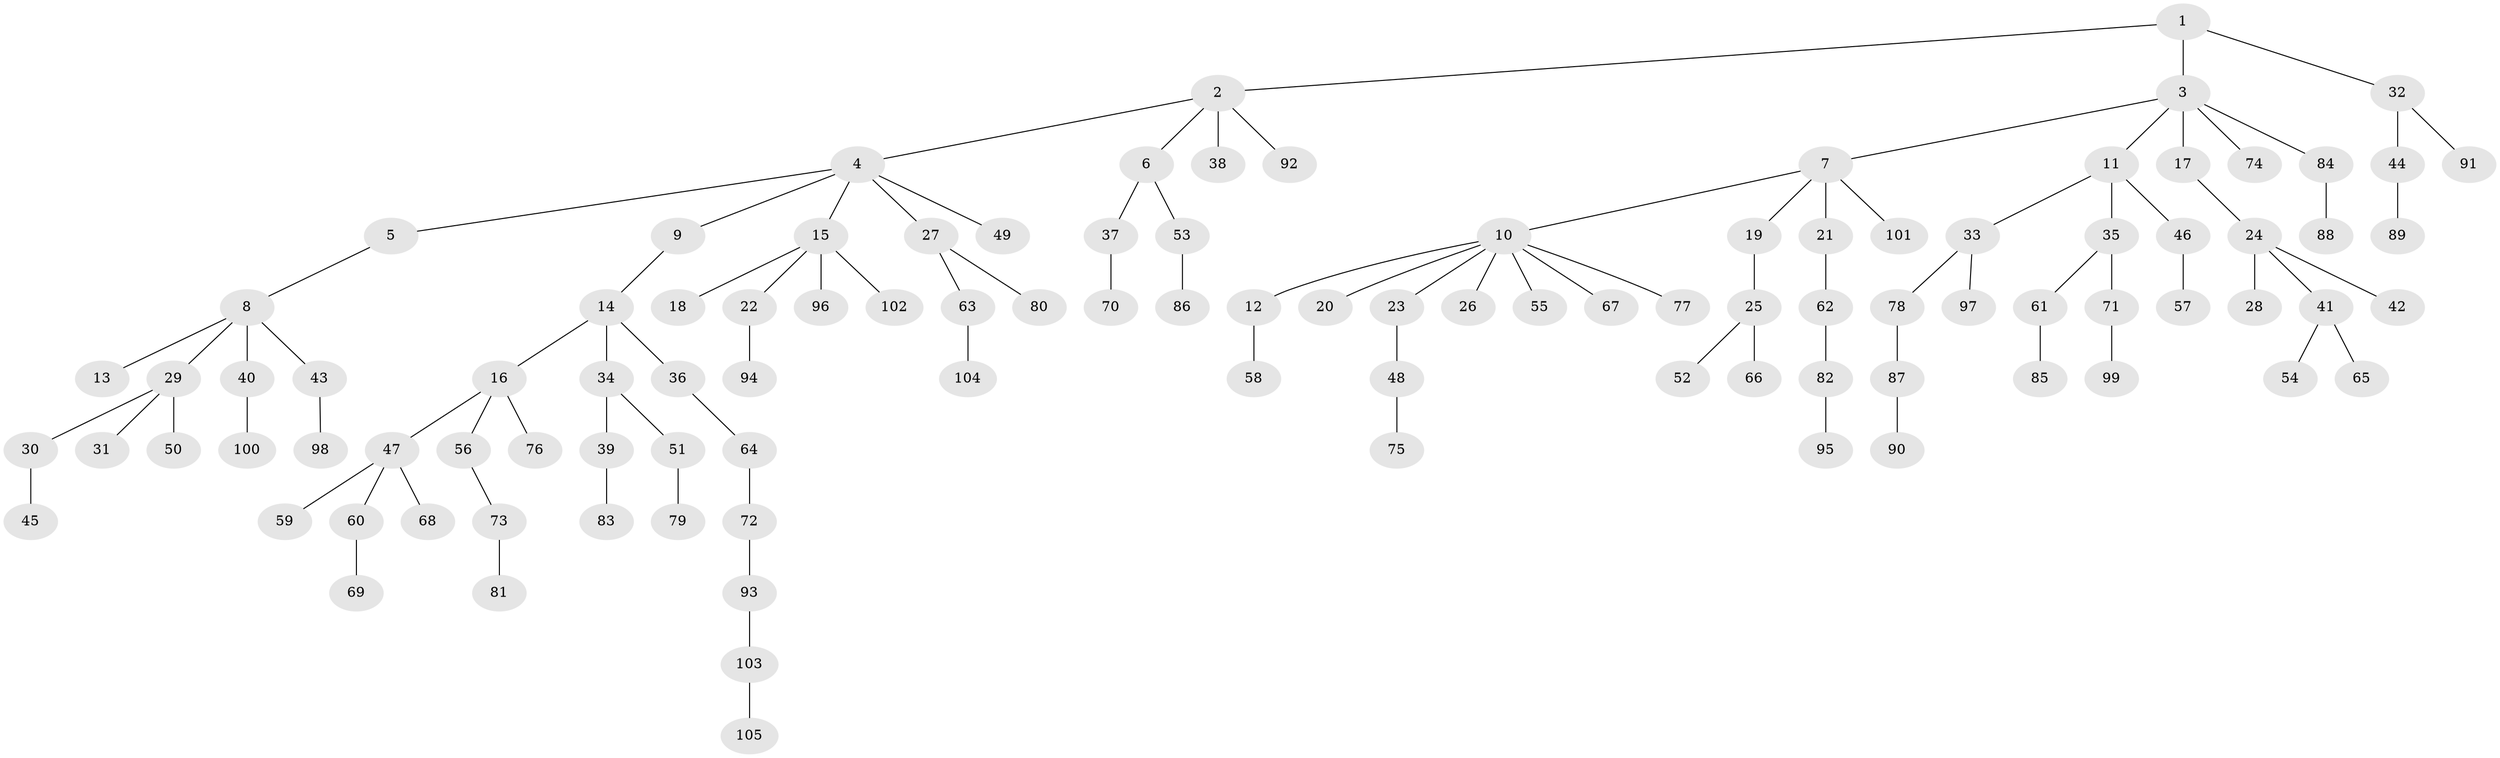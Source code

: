 // Generated by graph-tools (version 1.1) at 2025/26/03/09/25 03:26:31]
// undirected, 105 vertices, 104 edges
graph export_dot {
graph [start="1"]
  node [color=gray90,style=filled];
  1;
  2;
  3;
  4;
  5;
  6;
  7;
  8;
  9;
  10;
  11;
  12;
  13;
  14;
  15;
  16;
  17;
  18;
  19;
  20;
  21;
  22;
  23;
  24;
  25;
  26;
  27;
  28;
  29;
  30;
  31;
  32;
  33;
  34;
  35;
  36;
  37;
  38;
  39;
  40;
  41;
  42;
  43;
  44;
  45;
  46;
  47;
  48;
  49;
  50;
  51;
  52;
  53;
  54;
  55;
  56;
  57;
  58;
  59;
  60;
  61;
  62;
  63;
  64;
  65;
  66;
  67;
  68;
  69;
  70;
  71;
  72;
  73;
  74;
  75;
  76;
  77;
  78;
  79;
  80;
  81;
  82;
  83;
  84;
  85;
  86;
  87;
  88;
  89;
  90;
  91;
  92;
  93;
  94;
  95;
  96;
  97;
  98;
  99;
  100;
  101;
  102;
  103;
  104;
  105;
  1 -- 2;
  1 -- 3;
  1 -- 32;
  2 -- 4;
  2 -- 6;
  2 -- 38;
  2 -- 92;
  3 -- 7;
  3 -- 11;
  3 -- 17;
  3 -- 74;
  3 -- 84;
  4 -- 5;
  4 -- 9;
  4 -- 15;
  4 -- 27;
  4 -- 49;
  5 -- 8;
  6 -- 37;
  6 -- 53;
  7 -- 10;
  7 -- 19;
  7 -- 21;
  7 -- 101;
  8 -- 13;
  8 -- 29;
  8 -- 40;
  8 -- 43;
  9 -- 14;
  10 -- 12;
  10 -- 20;
  10 -- 23;
  10 -- 26;
  10 -- 55;
  10 -- 67;
  10 -- 77;
  11 -- 33;
  11 -- 35;
  11 -- 46;
  12 -- 58;
  14 -- 16;
  14 -- 34;
  14 -- 36;
  15 -- 18;
  15 -- 22;
  15 -- 96;
  15 -- 102;
  16 -- 47;
  16 -- 56;
  16 -- 76;
  17 -- 24;
  19 -- 25;
  21 -- 62;
  22 -- 94;
  23 -- 48;
  24 -- 28;
  24 -- 41;
  24 -- 42;
  25 -- 52;
  25 -- 66;
  27 -- 63;
  27 -- 80;
  29 -- 30;
  29 -- 31;
  29 -- 50;
  30 -- 45;
  32 -- 44;
  32 -- 91;
  33 -- 78;
  33 -- 97;
  34 -- 39;
  34 -- 51;
  35 -- 61;
  35 -- 71;
  36 -- 64;
  37 -- 70;
  39 -- 83;
  40 -- 100;
  41 -- 54;
  41 -- 65;
  43 -- 98;
  44 -- 89;
  46 -- 57;
  47 -- 59;
  47 -- 60;
  47 -- 68;
  48 -- 75;
  51 -- 79;
  53 -- 86;
  56 -- 73;
  60 -- 69;
  61 -- 85;
  62 -- 82;
  63 -- 104;
  64 -- 72;
  71 -- 99;
  72 -- 93;
  73 -- 81;
  78 -- 87;
  82 -- 95;
  84 -- 88;
  87 -- 90;
  93 -- 103;
  103 -- 105;
}
